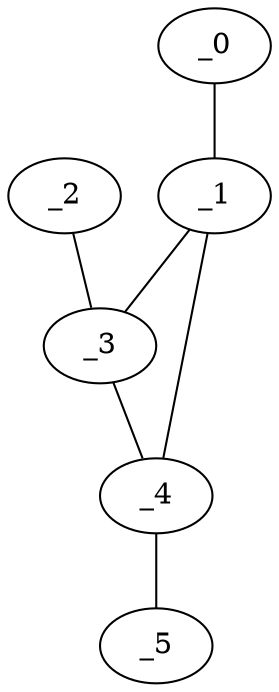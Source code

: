 graph WP1_0067 {
	_0	 [x="0.903705",
		y="2.5202"];
	_1	 [x="1.05254",
		y="0.46756"];
	_0 -- _1;
	_3	 [x="1.61218",
		y="0.0052295"];
	_1 -- _3;
	_4	 [x="1.5",
		y="1.98"];
	_1 -- _4;
	_2	 [x="2.89622",
		y="3.40123"];
	_2 -- _3;
	_3 -- _4;
	_5	 [x="2.24286",
		y="2.18472"];
	_4 -- _5;
}
